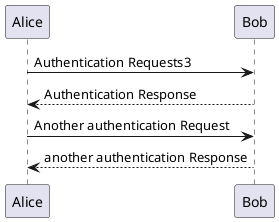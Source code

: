 @startuml
Alice -> Bob: Authentication Requests3
Bob --> Alice: Authentication Response

Alice -> Bob: Another authentication Request
Alice <-- Bob: another authentication Response
@enduml
